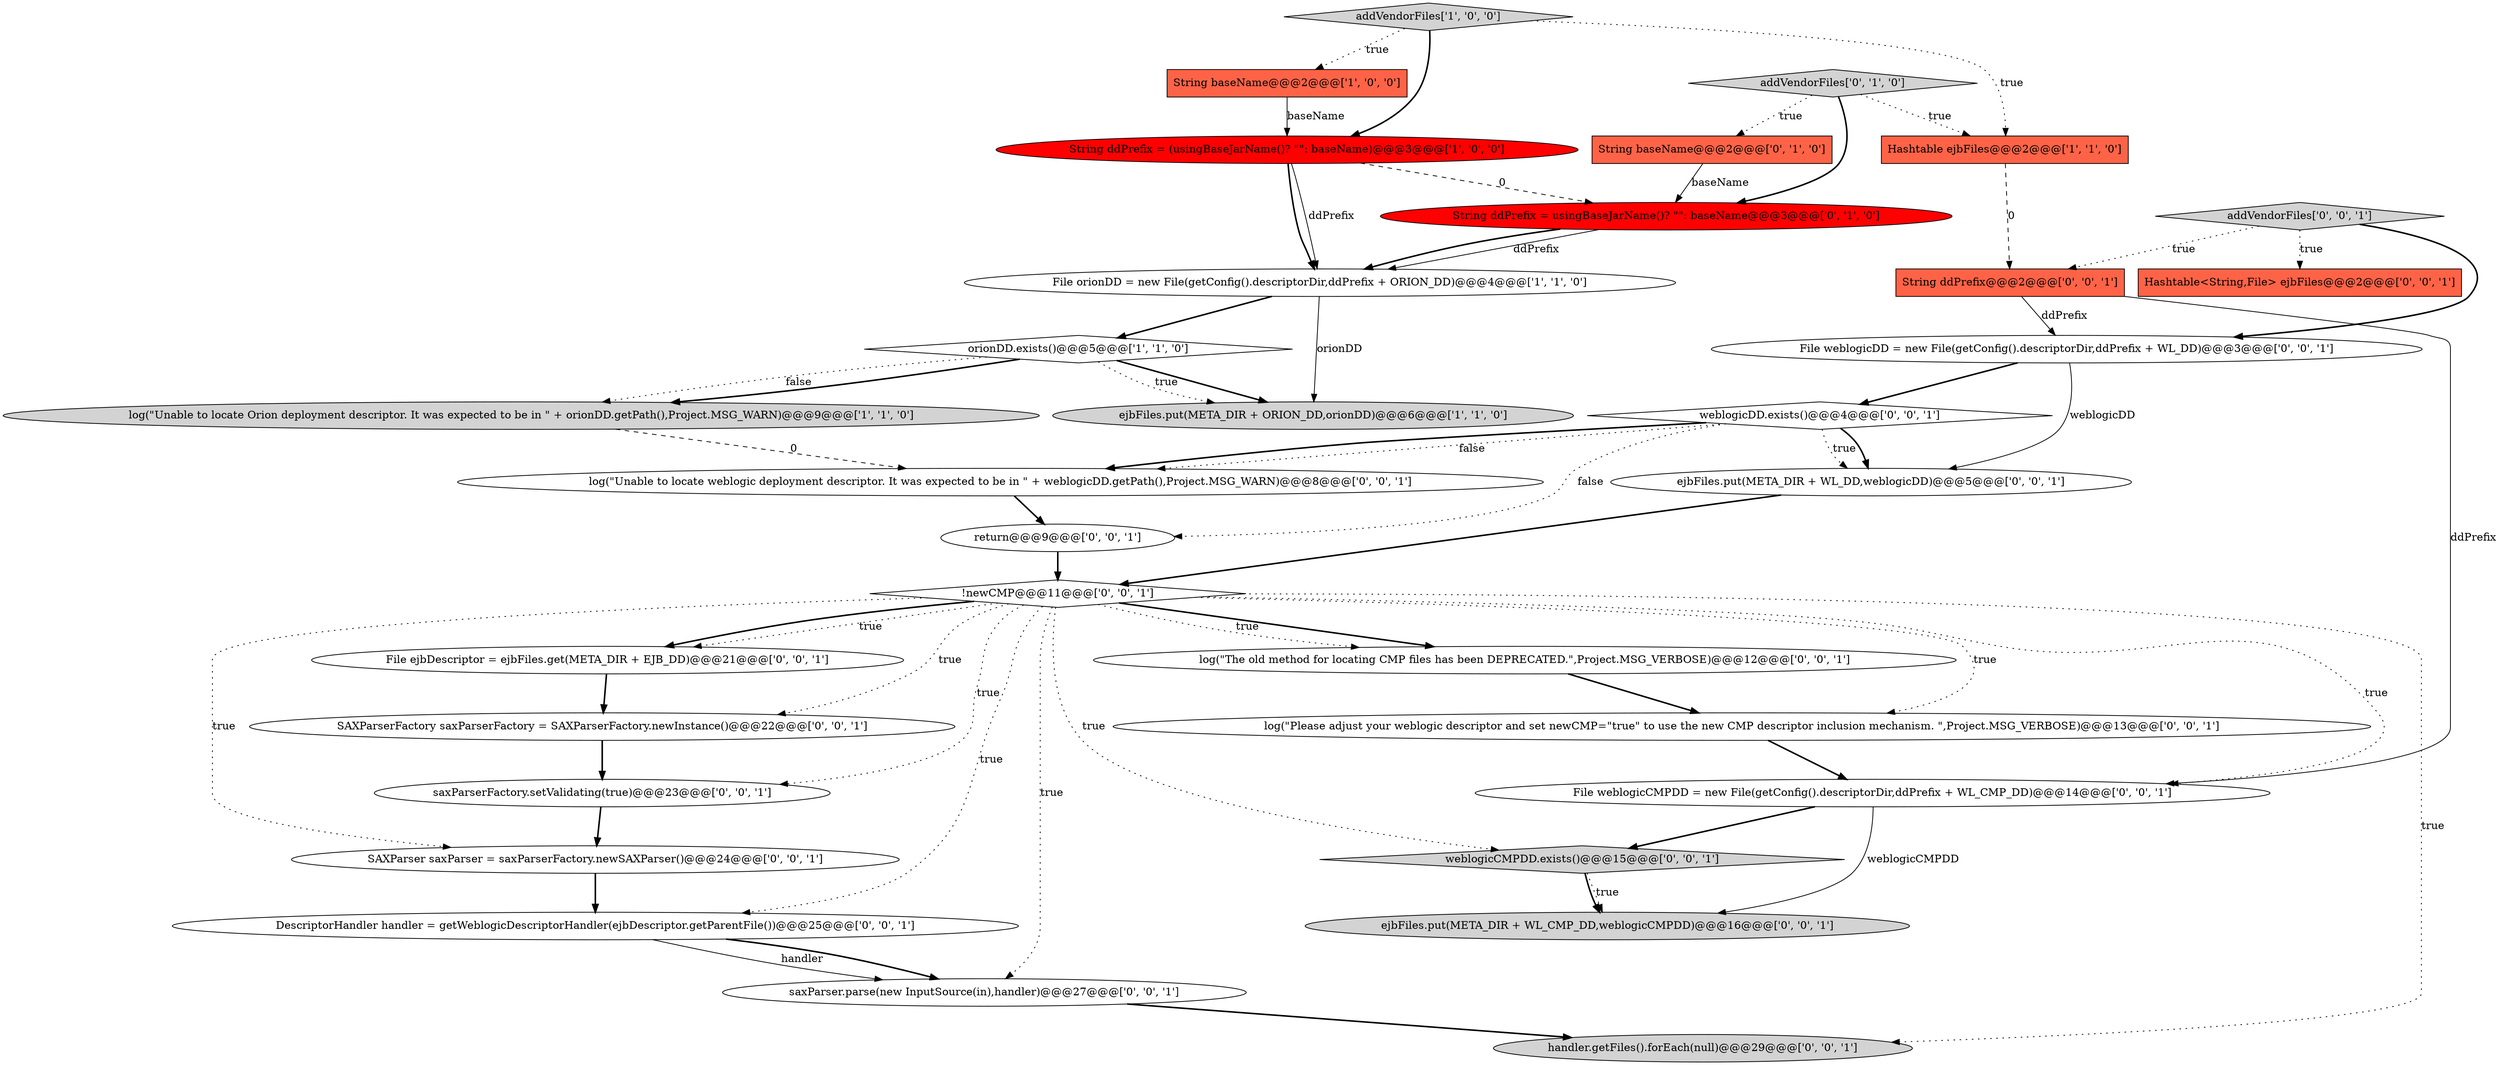 digraph {
23 [style = filled, label = "SAXParserFactory saxParserFactory = SAXParserFactory.newInstance()@@@22@@@['0', '0', '1']", fillcolor = white, shape = ellipse image = "AAA0AAABBB3BBB"];
1 [style = filled, label = "orionDD.exists()@@@5@@@['1', '1', '0']", fillcolor = white, shape = diamond image = "AAA0AAABBB1BBB"];
19 [style = filled, label = "weblogicDD.exists()@@@4@@@['0', '0', '1']", fillcolor = white, shape = diamond image = "AAA0AAABBB3BBB"];
22 [style = filled, label = "File weblogicCMPDD = new File(getConfig().descriptorDir,ddPrefix + WL_CMP_DD)@@@14@@@['0', '0', '1']", fillcolor = white, shape = ellipse image = "AAA0AAABBB3BBB"];
27 [style = filled, label = "ejbFiles.put(META_DIR + WL_CMP_DD,weblogicCMPDD)@@@16@@@['0', '0', '1']", fillcolor = lightgray, shape = ellipse image = "AAA0AAABBB3BBB"];
17 [style = filled, label = "return@@@9@@@['0', '0', '1']", fillcolor = white, shape = ellipse image = "AAA0AAABBB3BBB"];
30 [style = filled, label = "File weblogicDD = new File(getConfig().descriptorDir,ddPrefix + WL_DD)@@@3@@@['0', '0', '1']", fillcolor = white, shape = ellipse image = "AAA0AAABBB3BBB"];
29 [style = filled, label = "addVendorFiles['0', '0', '1']", fillcolor = lightgray, shape = diamond image = "AAA0AAABBB3BBB"];
13 [style = filled, label = "DescriptorHandler handler = getWeblogicDescriptorHandler(ejbDescriptor.getParentFile())@@@25@@@['0', '0', '1']", fillcolor = white, shape = ellipse image = "AAA0AAABBB3BBB"];
12 [style = filled, label = "log(\"Please adjust your weblogic descriptor and set newCMP=\"true\" to use the new CMP descriptor inclusion mechanism. \",Project.MSG_VERBOSE)@@@13@@@['0', '0', '1']", fillcolor = white, shape = ellipse image = "AAA0AAABBB3BBB"];
14 [style = filled, label = "ejbFiles.put(META_DIR + WL_DD,weblogicDD)@@@5@@@['0', '0', '1']", fillcolor = white, shape = ellipse image = "AAA0AAABBB3BBB"];
16 [style = filled, label = "saxParser.parse(new InputSource(in),handler)@@@27@@@['0', '0', '1']", fillcolor = white, shape = ellipse image = "AAA0AAABBB3BBB"];
5 [style = filled, label = "Hashtable ejbFiles@@@2@@@['1', '1', '0']", fillcolor = tomato, shape = box image = "AAA0AAABBB1BBB"];
20 [style = filled, label = "log(\"The old method for locating CMP files has been DEPRECATED.\",Project.MSG_VERBOSE)@@@12@@@['0', '0', '1']", fillcolor = white, shape = ellipse image = "AAA0AAABBB3BBB"];
31 [style = filled, label = "File ejbDescriptor = ejbFiles.get(META_DIR + EJB_DD)@@@21@@@['0', '0', '1']", fillcolor = white, shape = ellipse image = "AAA0AAABBB3BBB"];
26 [style = filled, label = "handler.getFiles().forEach(null)@@@29@@@['0', '0', '1']", fillcolor = lightgray, shape = ellipse image = "AAA0AAABBB3BBB"];
2 [style = filled, label = "String baseName@@@2@@@['1', '0', '0']", fillcolor = tomato, shape = box image = "AAA0AAABBB1BBB"];
8 [style = filled, label = "String baseName@@@2@@@['0', '1', '0']", fillcolor = tomato, shape = box image = "AAA0AAABBB2BBB"];
7 [style = filled, label = "ejbFiles.put(META_DIR + ORION_DD,orionDD)@@@6@@@['1', '1', '0']", fillcolor = lightgray, shape = ellipse image = "AAA0AAABBB1BBB"];
21 [style = filled, label = "String ddPrefix@@@2@@@['0', '0', '1']", fillcolor = tomato, shape = box image = "AAA0AAABBB3BBB"];
11 [style = filled, label = "weblogicCMPDD.exists()@@@15@@@['0', '0', '1']", fillcolor = lightgray, shape = diamond image = "AAA0AAABBB3BBB"];
28 [style = filled, label = "SAXParser saxParser = saxParserFactory.newSAXParser()@@@24@@@['0', '0', '1']", fillcolor = white, shape = ellipse image = "AAA0AAABBB3BBB"];
6 [style = filled, label = "String ddPrefix = (usingBaseJarName()? \"\": baseName)@@@3@@@['1', '0', '0']", fillcolor = red, shape = ellipse image = "AAA1AAABBB1BBB"];
15 [style = filled, label = "Hashtable<String,File> ejbFiles@@@2@@@['0', '0', '1']", fillcolor = tomato, shape = box image = "AAA0AAABBB3BBB"];
3 [style = filled, label = "log(\"Unable to locate Orion deployment descriptor. It was expected to be in \" + orionDD.getPath(),Project.MSG_WARN)@@@9@@@['1', '1', '0']", fillcolor = lightgray, shape = ellipse image = "AAA0AAABBB1BBB"];
9 [style = filled, label = "addVendorFiles['0', '1', '0']", fillcolor = lightgray, shape = diamond image = "AAA0AAABBB2BBB"];
24 [style = filled, label = "log(\"Unable to locate weblogic deployment descriptor. It was expected to be in \" + weblogicDD.getPath(),Project.MSG_WARN)@@@8@@@['0', '0', '1']", fillcolor = white, shape = ellipse image = "AAA0AAABBB3BBB"];
0 [style = filled, label = "File orionDD = new File(getConfig().descriptorDir,ddPrefix + ORION_DD)@@@4@@@['1', '1', '0']", fillcolor = white, shape = ellipse image = "AAA0AAABBB1BBB"];
18 [style = filled, label = "saxParserFactory.setValidating(true)@@@23@@@['0', '0', '1']", fillcolor = white, shape = ellipse image = "AAA0AAABBB3BBB"];
4 [style = filled, label = "addVendorFiles['1', '0', '0']", fillcolor = lightgray, shape = diamond image = "AAA0AAABBB1BBB"];
25 [style = filled, label = "!newCMP@@@11@@@['0', '0', '1']", fillcolor = white, shape = diamond image = "AAA0AAABBB3BBB"];
10 [style = filled, label = "String ddPrefix = usingBaseJarName()? \"\": baseName@@@3@@@['0', '1', '0']", fillcolor = red, shape = ellipse image = "AAA1AAABBB2BBB"];
17->25 [style = bold, label=""];
1->3 [style = dotted, label="false"];
4->5 [style = dotted, label="true"];
21->22 [style = solid, label="ddPrefix"];
19->14 [style = dotted, label="true"];
21->30 [style = solid, label="ddPrefix"];
14->25 [style = bold, label=""];
31->23 [style = bold, label=""];
29->30 [style = bold, label=""];
0->7 [style = solid, label="orionDD"];
4->6 [style = bold, label=""];
25->31 [style = dotted, label="true"];
22->27 [style = solid, label="weblogicCMPDD"];
3->24 [style = dashed, label="0"];
8->10 [style = solid, label="baseName"];
1->3 [style = bold, label=""];
16->26 [style = bold, label=""];
6->0 [style = solid, label="ddPrefix"];
25->12 [style = dotted, label="true"];
28->13 [style = bold, label=""];
6->0 [style = bold, label=""];
25->28 [style = dotted, label="true"];
19->17 [style = dotted, label="false"];
9->10 [style = bold, label=""];
25->13 [style = dotted, label="true"];
29->15 [style = dotted, label="true"];
1->7 [style = bold, label=""];
25->11 [style = dotted, label="true"];
18->28 [style = bold, label=""];
10->0 [style = solid, label="ddPrefix"];
13->16 [style = bold, label=""];
19->24 [style = dotted, label="false"];
30->14 [style = solid, label="weblogicDD"];
4->2 [style = dotted, label="true"];
19->24 [style = bold, label=""];
25->31 [style = bold, label=""];
1->7 [style = dotted, label="true"];
9->8 [style = dotted, label="true"];
25->18 [style = dotted, label="true"];
6->10 [style = dashed, label="0"];
30->19 [style = bold, label=""];
25->20 [style = bold, label=""];
11->27 [style = dotted, label="true"];
19->14 [style = bold, label=""];
0->1 [style = bold, label=""];
10->0 [style = bold, label=""];
25->20 [style = dotted, label="true"];
24->17 [style = bold, label=""];
20->12 [style = bold, label=""];
25->22 [style = dotted, label="true"];
5->21 [style = dashed, label="0"];
29->21 [style = dotted, label="true"];
25->23 [style = dotted, label="true"];
2->6 [style = solid, label="baseName"];
13->16 [style = solid, label="handler"];
22->11 [style = bold, label=""];
12->22 [style = bold, label=""];
23->18 [style = bold, label=""];
25->16 [style = dotted, label="true"];
25->26 [style = dotted, label="true"];
11->27 [style = bold, label=""];
9->5 [style = dotted, label="true"];
}
